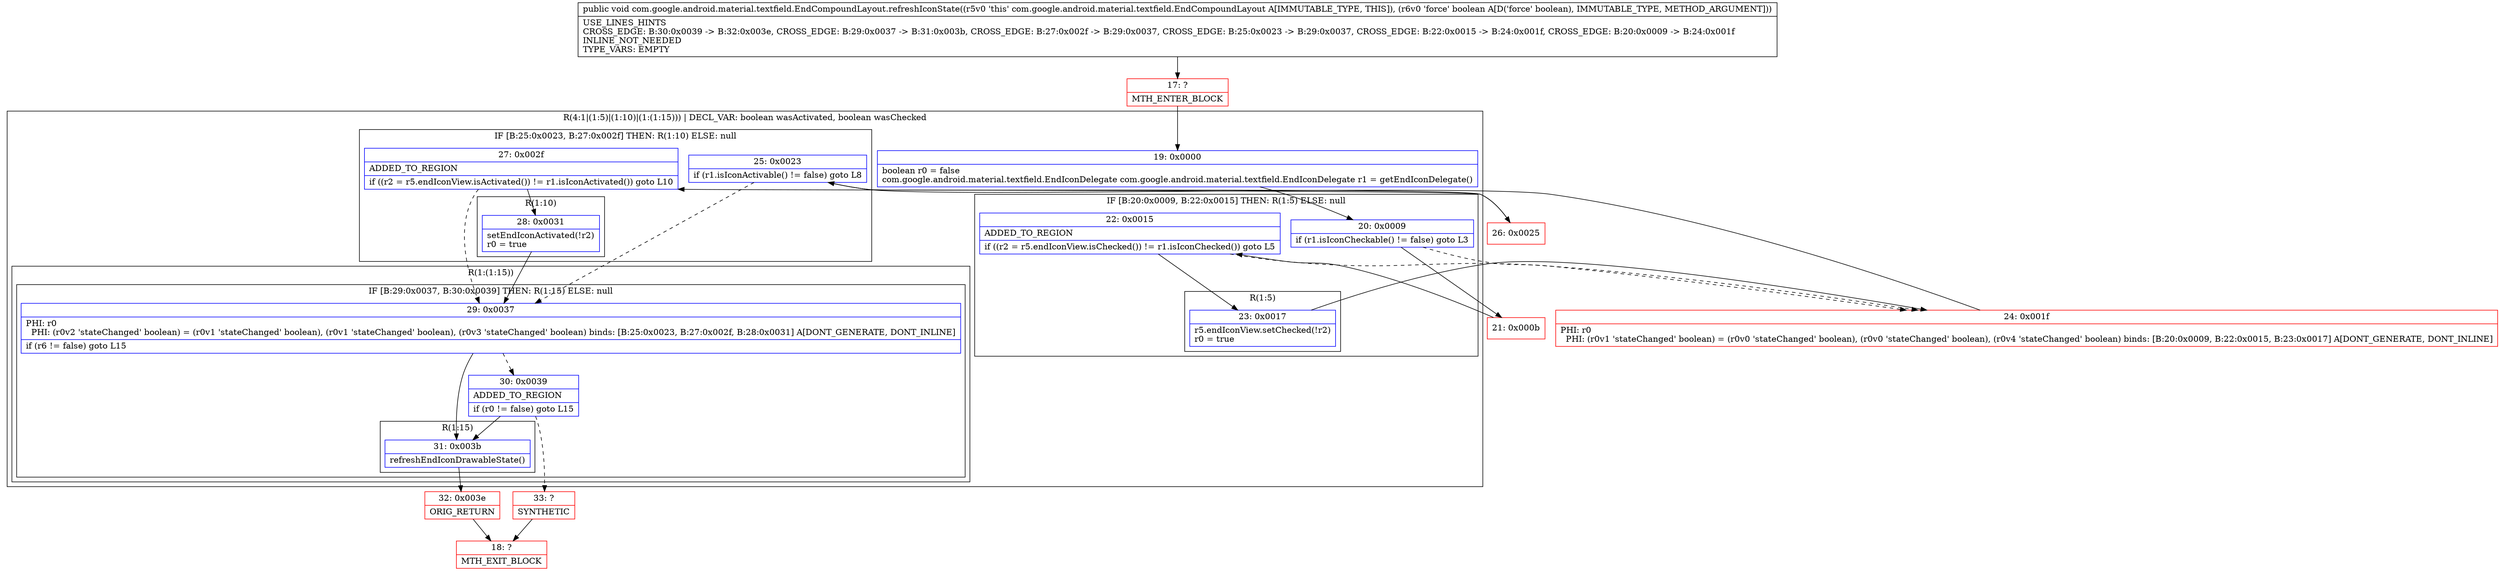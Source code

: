 digraph "CFG forcom.google.android.material.textfield.EndCompoundLayout.refreshIconState(Z)V" {
subgraph cluster_Region_765850530 {
label = "R(4:1|(1:5)|(1:10)|(1:(1:15))) | DECL_VAR: boolean wasActivated, boolean wasChecked\l";
node [shape=record,color=blue];
Node_19 [shape=record,label="{19\:\ 0x0000|boolean r0 = false\lcom.google.android.material.textfield.EndIconDelegate com.google.android.material.textfield.EndIconDelegate r1 = getEndIconDelegate()\l}"];
subgraph cluster_IfRegion_1700457744 {
label = "IF [B:20:0x0009, B:22:0x0015] THEN: R(1:5) ELSE: null";
node [shape=record,color=blue];
Node_20 [shape=record,label="{20\:\ 0x0009|if (r1.isIconCheckable() != false) goto L3\l}"];
Node_22 [shape=record,label="{22\:\ 0x0015|ADDED_TO_REGION\l|if ((r2 = r5.endIconView.isChecked()) != r1.isIconChecked()) goto L5\l}"];
subgraph cluster_Region_1351512744 {
label = "R(1:5)";
node [shape=record,color=blue];
Node_23 [shape=record,label="{23\:\ 0x0017|r5.endIconView.setChecked(!r2)\lr0 = true\l}"];
}
}
subgraph cluster_IfRegion_2138333379 {
label = "IF [B:25:0x0023, B:27:0x002f] THEN: R(1:10) ELSE: null";
node [shape=record,color=blue];
Node_25 [shape=record,label="{25\:\ 0x0023|if (r1.isIconActivable() != false) goto L8\l}"];
Node_27 [shape=record,label="{27\:\ 0x002f|ADDED_TO_REGION\l|if ((r2 = r5.endIconView.isActivated()) != r1.isIconActivated()) goto L10\l}"];
subgraph cluster_Region_1826540893 {
label = "R(1:10)";
node [shape=record,color=blue];
Node_28 [shape=record,label="{28\:\ 0x0031|setEndIconActivated(!r2)\lr0 = true\l}"];
}
}
subgraph cluster_Region_1107039265 {
label = "R(1:(1:15))";
node [shape=record,color=blue];
subgraph cluster_IfRegion_1742748333 {
label = "IF [B:29:0x0037, B:30:0x0039] THEN: R(1:15) ELSE: null";
node [shape=record,color=blue];
Node_29 [shape=record,label="{29\:\ 0x0037|PHI: r0 \l  PHI: (r0v2 'stateChanged' boolean) = (r0v1 'stateChanged' boolean), (r0v1 'stateChanged' boolean), (r0v3 'stateChanged' boolean) binds: [B:25:0x0023, B:27:0x002f, B:28:0x0031] A[DONT_GENERATE, DONT_INLINE]\l|if (r6 != false) goto L15\l}"];
Node_30 [shape=record,label="{30\:\ 0x0039|ADDED_TO_REGION\l|if (r0 != false) goto L15\l}"];
subgraph cluster_Region_1377267134 {
label = "R(1:15)";
node [shape=record,color=blue];
Node_31 [shape=record,label="{31\:\ 0x003b|refreshEndIconDrawableState()\l}"];
}
}
}
}
Node_17 [shape=record,color=red,label="{17\:\ ?|MTH_ENTER_BLOCK\l}"];
Node_21 [shape=record,color=red,label="{21\:\ 0x000b}"];
Node_24 [shape=record,color=red,label="{24\:\ 0x001f|PHI: r0 \l  PHI: (r0v1 'stateChanged' boolean) = (r0v0 'stateChanged' boolean), (r0v0 'stateChanged' boolean), (r0v4 'stateChanged' boolean) binds: [B:20:0x0009, B:22:0x0015, B:23:0x0017] A[DONT_GENERATE, DONT_INLINE]\l}"];
Node_26 [shape=record,color=red,label="{26\:\ 0x0025}"];
Node_33 [shape=record,color=red,label="{33\:\ ?|SYNTHETIC\l}"];
Node_18 [shape=record,color=red,label="{18\:\ ?|MTH_EXIT_BLOCK\l}"];
Node_32 [shape=record,color=red,label="{32\:\ 0x003e|ORIG_RETURN\l}"];
MethodNode[shape=record,label="{public void com.google.android.material.textfield.EndCompoundLayout.refreshIconState((r5v0 'this' com.google.android.material.textfield.EndCompoundLayout A[IMMUTABLE_TYPE, THIS]), (r6v0 'force' boolean A[D('force' boolean), IMMUTABLE_TYPE, METHOD_ARGUMENT]))  | USE_LINES_HINTS\lCROSS_EDGE: B:30:0x0039 \-\> B:32:0x003e, CROSS_EDGE: B:29:0x0037 \-\> B:31:0x003b, CROSS_EDGE: B:27:0x002f \-\> B:29:0x0037, CROSS_EDGE: B:25:0x0023 \-\> B:29:0x0037, CROSS_EDGE: B:22:0x0015 \-\> B:24:0x001f, CROSS_EDGE: B:20:0x0009 \-\> B:24:0x001f\lINLINE_NOT_NEEDED\lTYPE_VARS: EMPTY\l}"];
MethodNode -> Node_17;Node_19 -> Node_20;
Node_20 -> Node_21;
Node_20 -> Node_24[style=dashed];
Node_22 -> Node_23;
Node_22 -> Node_24[style=dashed];
Node_23 -> Node_24;
Node_25 -> Node_26;
Node_25 -> Node_29[style=dashed];
Node_27 -> Node_28;
Node_27 -> Node_29[style=dashed];
Node_28 -> Node_29;
Node_29 -> Node_30[style=dashed];
Node_29 -> Node_31;
Node_30 -> Node_31;
Node_30 -> Node_33[style=dashed];
Node_31 -> Node_32;
Node_17 -> Node_19;
Node_21 -> Node_22;
Node_24 -> Node_25;
Node_26 -> Node_27;
Node_33 -> Node_18;
Node_32 -> Node_18;
}

